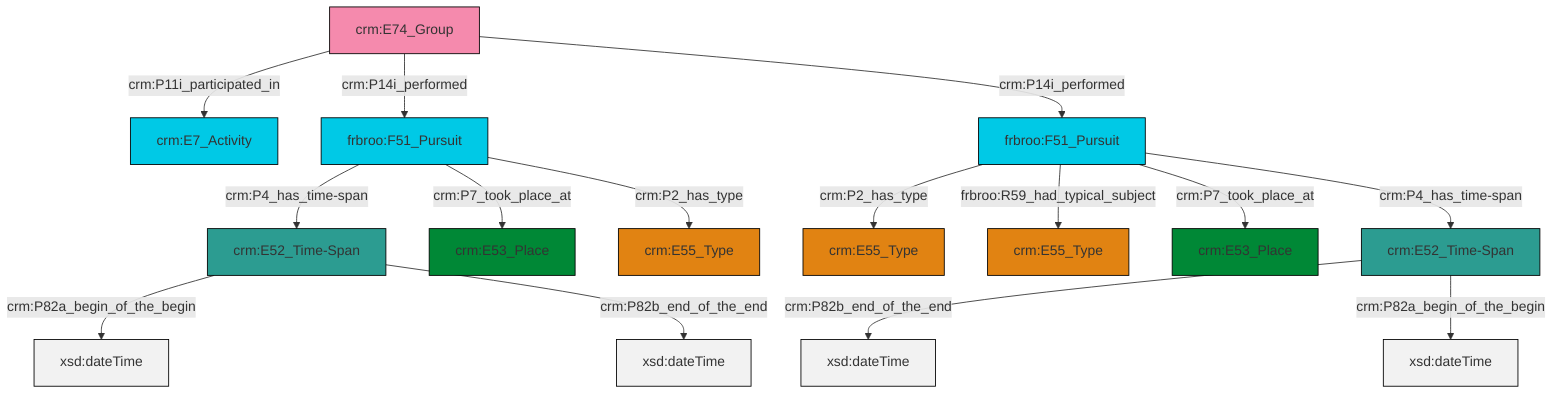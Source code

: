 graph TD
classDef Literal fill:#f2f2f2,stroke:#000000;
classDef CRM_Entity fill:#FFFFFF,stroke:#000000;
classDef Temporal_Entity fill:#00C9E6, stroke:#000000;
classDef Type fill:#E18312, stroke:#000000;
classDef Time-Span fill:#2C9C91, stroke:#000000;
classDef Appellation fill:#FFEB7F, stroke:#000000;
classDef Place fill:#008836, stroke:#000000;
classDef Persistent_Item fill:#B266B2, stroke:#000000;
classDef Conceptual_Object fill:#FFD700, stroke:#000000;
classDef Physical_Thing fill:#D2B48C, stroke:#000000;
classDef Actor fill:#f58aad, stroke:#000000;
classDef PC_Classes fill:#4ce600, stroke:#000000;
classDef Multi fill:#cccccc,stroke:#000000;

2["frbroo:F51_Pursuit"]:::Temporal_Entity -->|crm:P2_has_type| 3["crm:E55_Type"]:::Type
6["frbroo:F51_Pursuit"]:::Temporal_Entity -->|crm:P4_has_time-span| 7["crm:E52_Time-Span"]:::Time-Span
7["crm:E52_Time-Span"]:::Time-Span -->|crm:P82a_begin_of_the_begin| 8[xsd:dateTime]:::Literal
9["crm:E74_Group"]:::Actor -->|crm:P11i_participated_in| 10["crm:E7_Activity"]:::Temporal_Entity
9["crm:E74_Group"]:::Actor -->|crm:P14i_performed| 6["frbroo:F51_Pursuit"]:::Temporal_Entity
6["frbroo:F51_Pursuit"]:::Temporal_Entity -->|crm:P7_took_place_at| 12["crm:E53_Place"]:::Place
0["crm:E52_Time-Span"]:::Time-Span -->|crm:P82b_end_of_the_end| 14[xsd:dateTime]:::Literal
2["frbroo:F51_Pursuit"]:::Temporal_Entity -->|frbroo:R59_had_typical_subject| 15["crm:E55_Type"]:::Type
7["crm:E52_Time-Span"]:::Time-Span -->|crm:P82b_end_of_the_end| 17[xsd:dateTime]:::Literal
9["crm:E74_Group"]:::Actor -->|crm:P14i_performed| 2["frbroo:F51_Pursuit"]:::Temporal_Entity
6["frbroo:F51_Pursuit"]:::Temporal_Entity -->|crm:P2_has_type| 4["crm:E55_Type"]:::Type
2["frbroo:F51_Pursuit"]:::Temporal_Entity -->|crm:P7_took_place_at| 18["crm:E53_Place"]:::Place
0["crm:E52_Time-Span"]:::Time-Span -->|crm:P82a_begin_of_the_begin| 23[xsd:dateTime]:::Literal
2["frbroo:F51_Pursuit"]:::Temporal_Entity -->|crm:P4_has_time-span| 0["crm:E52_Time-Span"]:::Time-Span